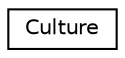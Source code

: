 digraph "Graphical Class Hierarchy"
{
 // LATEX_PDF_SIZE
  edge [fontname="Helvetica",fontsize="10",labelfontname="Helvetica",labelfontsize="10"];
  node [fontname="Helvetica",fontsize="10",shape=record];
  rankdir="LR";
  Node0 [label="Culture",height=0.2,width=0.4,color="black", fillcolor="white", style="filled",URL="$classCulture.html",tooltip=" "];
}
